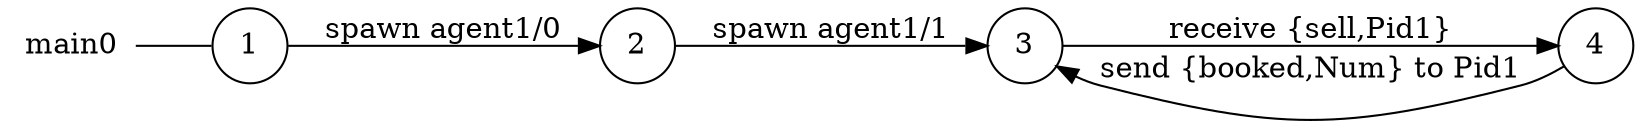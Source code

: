 digraph main0 {
	rankdir="LR";
	n_0 [label="main0", shape="plaintext"];
	n_1 [id="1", shape=circle, label="1"];
	n_0 -> n_1 [arrowhead=none];
	n_2 [id="2", shape=circle, label="2"];
	n_3 [id="4", shape=circle, label="4"];
	n_4 [id="3", shape=circle, label="3"];

	n_1 -> n_2 [id="[$e|3]", label="spawn agent1/0"];
	n_4 -> n_3 [id="[$e|2]", label="receive {sell,Pid1}"];
	n_3 -> n_4 [id="[$e|5]", label="send {booked,Num} to Pid1"];
	n_2 -> n_4 [id="[$e|0]", label="spawn agent1/1"];
}
